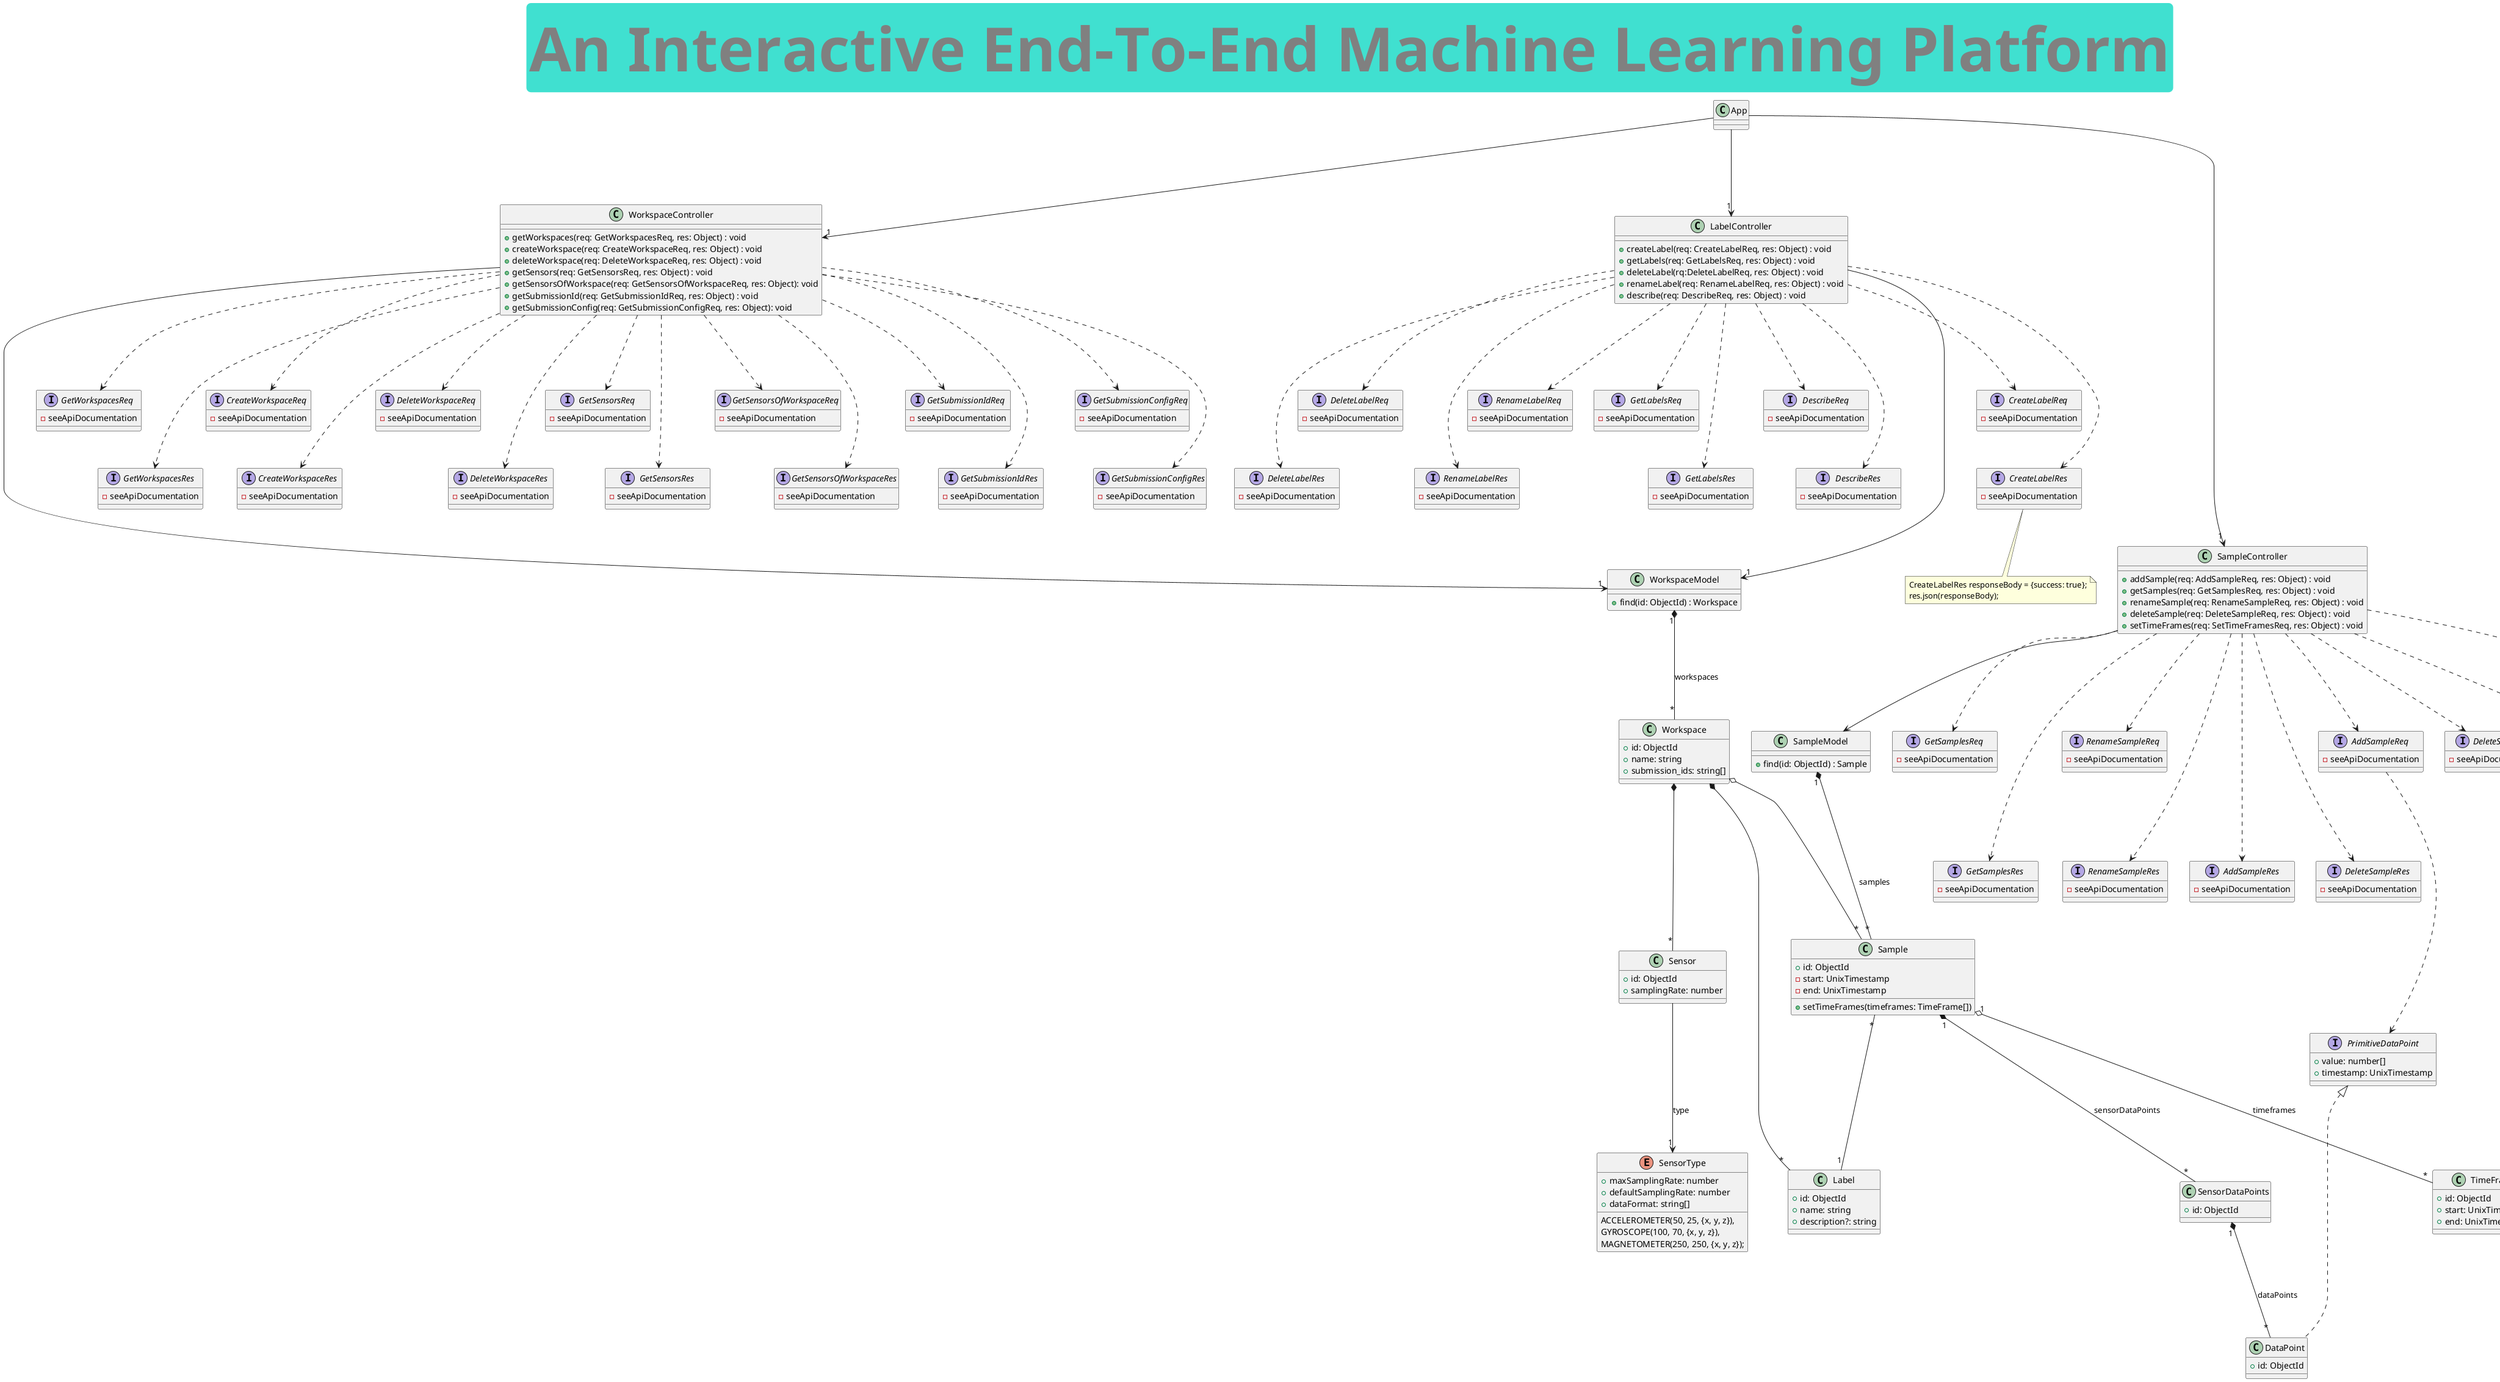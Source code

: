 @startuml ExpressApp

skinparam titleFontSize 100
skinparam titleFontColor grey
skinparam titleBorderRoundCorner 15
skinparam titleBorderThickness 2
skinparam titleBackgroundColor Turquoise

title An Interactive End-To-End Machine Learning Platform

class App{

}

App ---> "1" WorkspaceController
App ---> "1" LabelController
App ---> "1" SampleController

' ----------- LabelController ----------------

interface CreateLabelReq {
    -seeApiDocumentation
}

interface CreateLabelRes {
    -seeApiDocumentation
}

CreateLabelReq -[hidden]-> CreateLabelRes

interface GetLabelsReq {
    -seeApiDocumentation
}

interface GetLabelsRes {
    -seeApiDocumentation
}

GetLabelsReq -[hidden]-> GetLabelsRes

interface DeleteLabelReq {
    -seeApiDocumentation
}

interface DeleteLabelRes {
    -seeApiDocumentation
}

DeleteLabelReq -[hidden]-> DeleteLabelRes

interface RenameLabelReq {
    -seeApiDocumentation
}

interface RenameLabelRes {
    -seeApiDocumentation
    
}

RenameLabelReq -[hidden]-> RenameLabelRes

interface DescribeReq {
    -seeApiDocumentation
}

interface DescribeRes {
    -seeApiDocumentation
    
}

DescribeReq -[hidden]-> DescribeRes

class LabelController {
    +createLabel(req: CreateLabelReq, res: Object) : void
    +getLabels(req: GetLabelsReq, res: Object) : void
    +deleteLabel(rq:DeleteLabelReq, res: Object) : void
    +renameLabel(req: RenameLabelReq, res: Object) : void
    +describe(req: DescribeReq, res: Object) : void
}

LabelController -----> "1" WorkspaceModel

LabelController ...> CreateLabelReq
LabelController ...> CreateLabelRes
note bottom of CreateLabelRes: CreateLabelRes responseBody = {success: true};\nres.json(responseBody);

LabelController ...> GetLabelsReq
LabelController ...> GetLabelsRes

LabelController ...> DeleteLabelReq
LabelController ...> DeleteLabelRes

LabelController ...> RenameLabelReq
LabelController ...> RenameLabelRes

LabelController ...> DescribeReq
LabelController ...> DescribeRes

' ------------- WorkspaceController ----------

interface GetWorkspacesReq {
    -seeApiDocumentation
}

interface GetWorkspacesRes {
    -seeApiDocumentation
}

GetWorkspacesReq -[hidden]-> GetWorkspacesRes

interface CreateWorkspaceReq {
    -seeApiDocumentation
}

interface CreateWorkspaceRes {
    -seeApiDocumentation
}

CreateWorkspaceReq -[hidden]-> CreateWorkspaceRes

interface DeleteWorkspaceReq {
    -seeApiDocumentation
}

interface DeleteWorkspaceRes {
    -seeApiDocumentation
    
}

DeleteWorkspaceReq -[hidden]-> DeleteWorkspaceRes

interface GetSensorsReq {
    -seeApiDocumentation
}

interface GetSensorsRes {
    -seeApiDocumentation
}

GetSensorsReq -[hidden]-> GetSensorsRes

interface GetSensorsOfWorkspaceReq {
    -seeApiDocumentation
}

interface GetSensorsOfWorkspaceRes {
    -seeApiDocumentation
}

GetSensorsOfWorkspaceReq -[hidden]-> GetSensorsOfWorkspaceRes

interface GetSubmissionIdReq {
    -seeApiDocumentation
}

interface GetSubmissionIdRes {
    -seeApiDocumentation
}

GetSubmissionIdReq -[hidden]-> GetSubmissionIdRes

interface GetSubmissionConfigReq {
    -seeApiDocumentation
}

interface GetSubmissionConfigRes {
    -seeApiDocumentation
}

GetSubmissionConfigReq -[hidden]-> GetSubmissionConfigRes

class WorkspaceController {
    +getWorkspaces(req: GetWorkspacesReq, res: Object) : void
    +createWorkspace(req: CreateWorkspaceReq, res: Object) : void
    +deleteWorkspace(req: DeleteWorkspaceReq, res: Object) : void
    +getSensors(req: GetSensorsReq, res: Object) : void
    +getSensorsOfWorkspace(req: GetSensorsOfWorkspaceReq, res: Object): void
    +getSubmissionId(req: GetSubmissionIdReq, res: Object) : void
    +getSubmissionConfig(req: GetSubmissionConfigReq, res: Object): void
}

WorkspaceController ...> GetWorkspacesReq
WorkspaceController ...> GetWorkspacesRes
WorkspaceController ...> CreateWorkspaceReq
WorkspaceController ...> CreateWorkspaceRes
WorkspaceController ...> DeleteWorkspaceReq
WorkspaceController ...> DeleteWorkspaceRes
WorkspaceController ...> GetSensorsReq
WorkspaceController ...> GetSensorsRes
WorkspaceController ...> GetSensorsOfWorkspaceReq
WorkspaceController ...> GetSensorsOfWorkspaceRes
WorkspaceController ...> GetSubmissionIdReq
WorkspaceController ...> GetSubmissionIdRes
WorkspaceController ...> GetSubmissionConfigReq
WorkspaceController ...> GetSubmissionConfigRes

WorkspaceController ---> "1" WorkspaceModel

'------------------ Sensor/Sample -----------------------

enum SensorType {
    ACCELEROMETER(50, 25, {x, y, z}),
    GYROSCOPE(100, 70, {x, y, z}),
    MAGNETOMETER(250, 250, {x, y, z});

    +maxSamplingRate: number
    +defaultSamplingRate: number
    +dataFormat: string[]
}

' Schema
class Sensor {
    +id: ObjectId
    +samplingRate: number
}

Sensor ---> "1" SensorType :type

interface PrimitiveDataPoint {
    +value: number[]
    +timestamp: UnixTimestamp
}

class DataPoint implements PrimitiveDataPoint {
    +id: ObjectId
}

class SensorDataPoints {
    +id: ObjectId
}

SensorDataPoints "1" *--- "*" DataPoint : dataPoints

' Schema
class TimeFrame {
    +id: ObjectId
    +start: UnixTimestamp
    +end: UnixTimestamp
}

' Schema
class Sample {
    +id: ObjectId
    -start: UnixTimestamp
    -end: UnixTimestamp
    +setTimeFrames(timeframes: TimeFrame[])
}

' aggregation or relation?
Sample "1" o--- "*" TimeFrame : timeframes

Sample "*" --- "1" Label
Sample "1" *--- "*" SensorDataPoints : sensorDataPoints

' mongoose.Model<Sample>
class SampleModel {
    +find(id: ObjectId) : Sample
}

SampleModel "1" *--- "*" Sample : samples

' Schema
class Label {
    +id: ObjectId
    +name: string
    +description?: string
}

' Schema
class Workspace {
    +id: ObjectId
    +name: string
    +submission_ids: string[]
}

Workspace *--- "*" Label
Workspace *--- "*" Sensor
Workspace o--- "*" Sample

' mongoose.Model<Workspace>
class WorkspaceModel {
    +find(id: ObjectId) : Workspace
}

WorkspaceModel "1" *--- "*" Workspace : workspaces

' --------------- SampleController -------------------

interface AddSampleReq {
    -seeApiDocumentation
}

AddSampleReq ...> PrimitiveDataPoint

interface AddSampleRes {
    -seeApiDocumentation
}

AddSampleReq -[hidden]-> AddSampleRes

interface GetSamplesReq {
    -seeApiDocumentation
}

interface GetSamplesRes {
    -seeApiDocumentation
}

GetSamplesReq -[hidden]-> GetSamplesRes

interface RenameSampleReq {
    -seeApiDocumentation
}

interface RenameSampleRes {
    -seeApiDocumentation
}

RenameSampleReq -[hidden]-> RenameSampleRes

interface DeleteSampleReq {
    -seeApiDocumentation
}

interface DeleteSampleRes {
    -seeApiDocumentation
}

DeleteSampleReq -[hidden]-> DeleteSampleRes

interface SetTimeFramesReq {
    -seeApiDocumentation
}

SetTimeFramesReq ...> TimeFrame

interface SetTimeFramesRes {
    -seeApiDocumentation
}

class SampleController {
    +addSample(req: AddSampleReq, res: Object) : void
    +getSamples(req: GetSamplesReq, res: Object) : void
    +renameSample(req: RenameSampleReq, res: Object) : void
    +deleteSample(req: DeleteSampleReq, res: Object) : void
    +setTimeFrames(req: SetTimeFramesReq, res: Object) : void
}

    SampleController ...> AddSampleReq
    SampleController ...> AddSampleRes
    SampleController ...> GetSamplesReq
    SampleController ...> GetSamplesRes
    SampleController ...> RenameSampleReq
    SampleController ...> RenameSampleRes
    SampleController ...> DeleteSampleReq
    SampleController ...> DeleteSampleRes
    SampleController ...> SetTimeFramesReq
    SampleController ...> SetTimeFramesRes

    SampleController ---> SampleModel

    @enduml